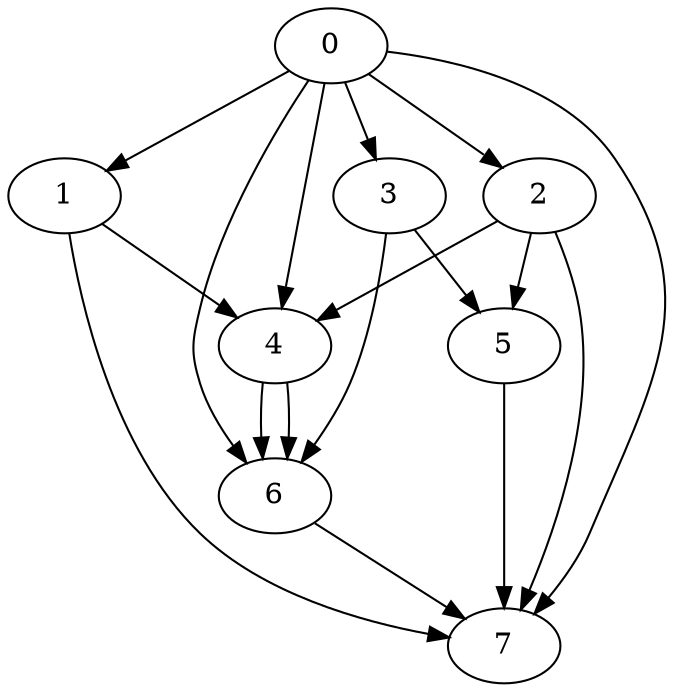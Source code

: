 digraph "Nodes_8_Random-output.dot" {
	1	 [Weight=88,Start=38,Processor=1];
	3	 [Weight=159,Start=126,Processor=1];
	5	 [Weight=141,Start=285,Processor=1];
	6	 [Weight=141,Start=426,Processor=1];
	0	 [Weight=35,Start=0,Processor=2];
	2	 [Weight=176,Start=35,Processor=2];
	4	 [Weight=176,Start=211,Processor=2];
	4	 [Weight=176,Start=387,Processor=2];
	1 -> 4	 [Weight=10];
	1 -> 7	 [Weight=6];
	3 -> 5	 [Weight=5];
	3 -> 6	 [Weight=8];
	5 -> 7	 [Weight=4];
	6 -> 7	 [Weight=8];
	0 -> 1	 [Weight=3];
	0 -> 2	 [Weight=9];
	0 -> 3	 [Weight=7];
	0 -> 4	 [Weight=5];
	0 -> 6	 [Weight=4];
	0 -> 7	 [Weight=9];
	2 -> 4	 [Weight=8];
	2 -> 5	 [Weight=6];
	2 -> 7	 [Weight=3];
	4 -> 6	 [Weight=2];
	4 -> 6	 [Weight=2];
}